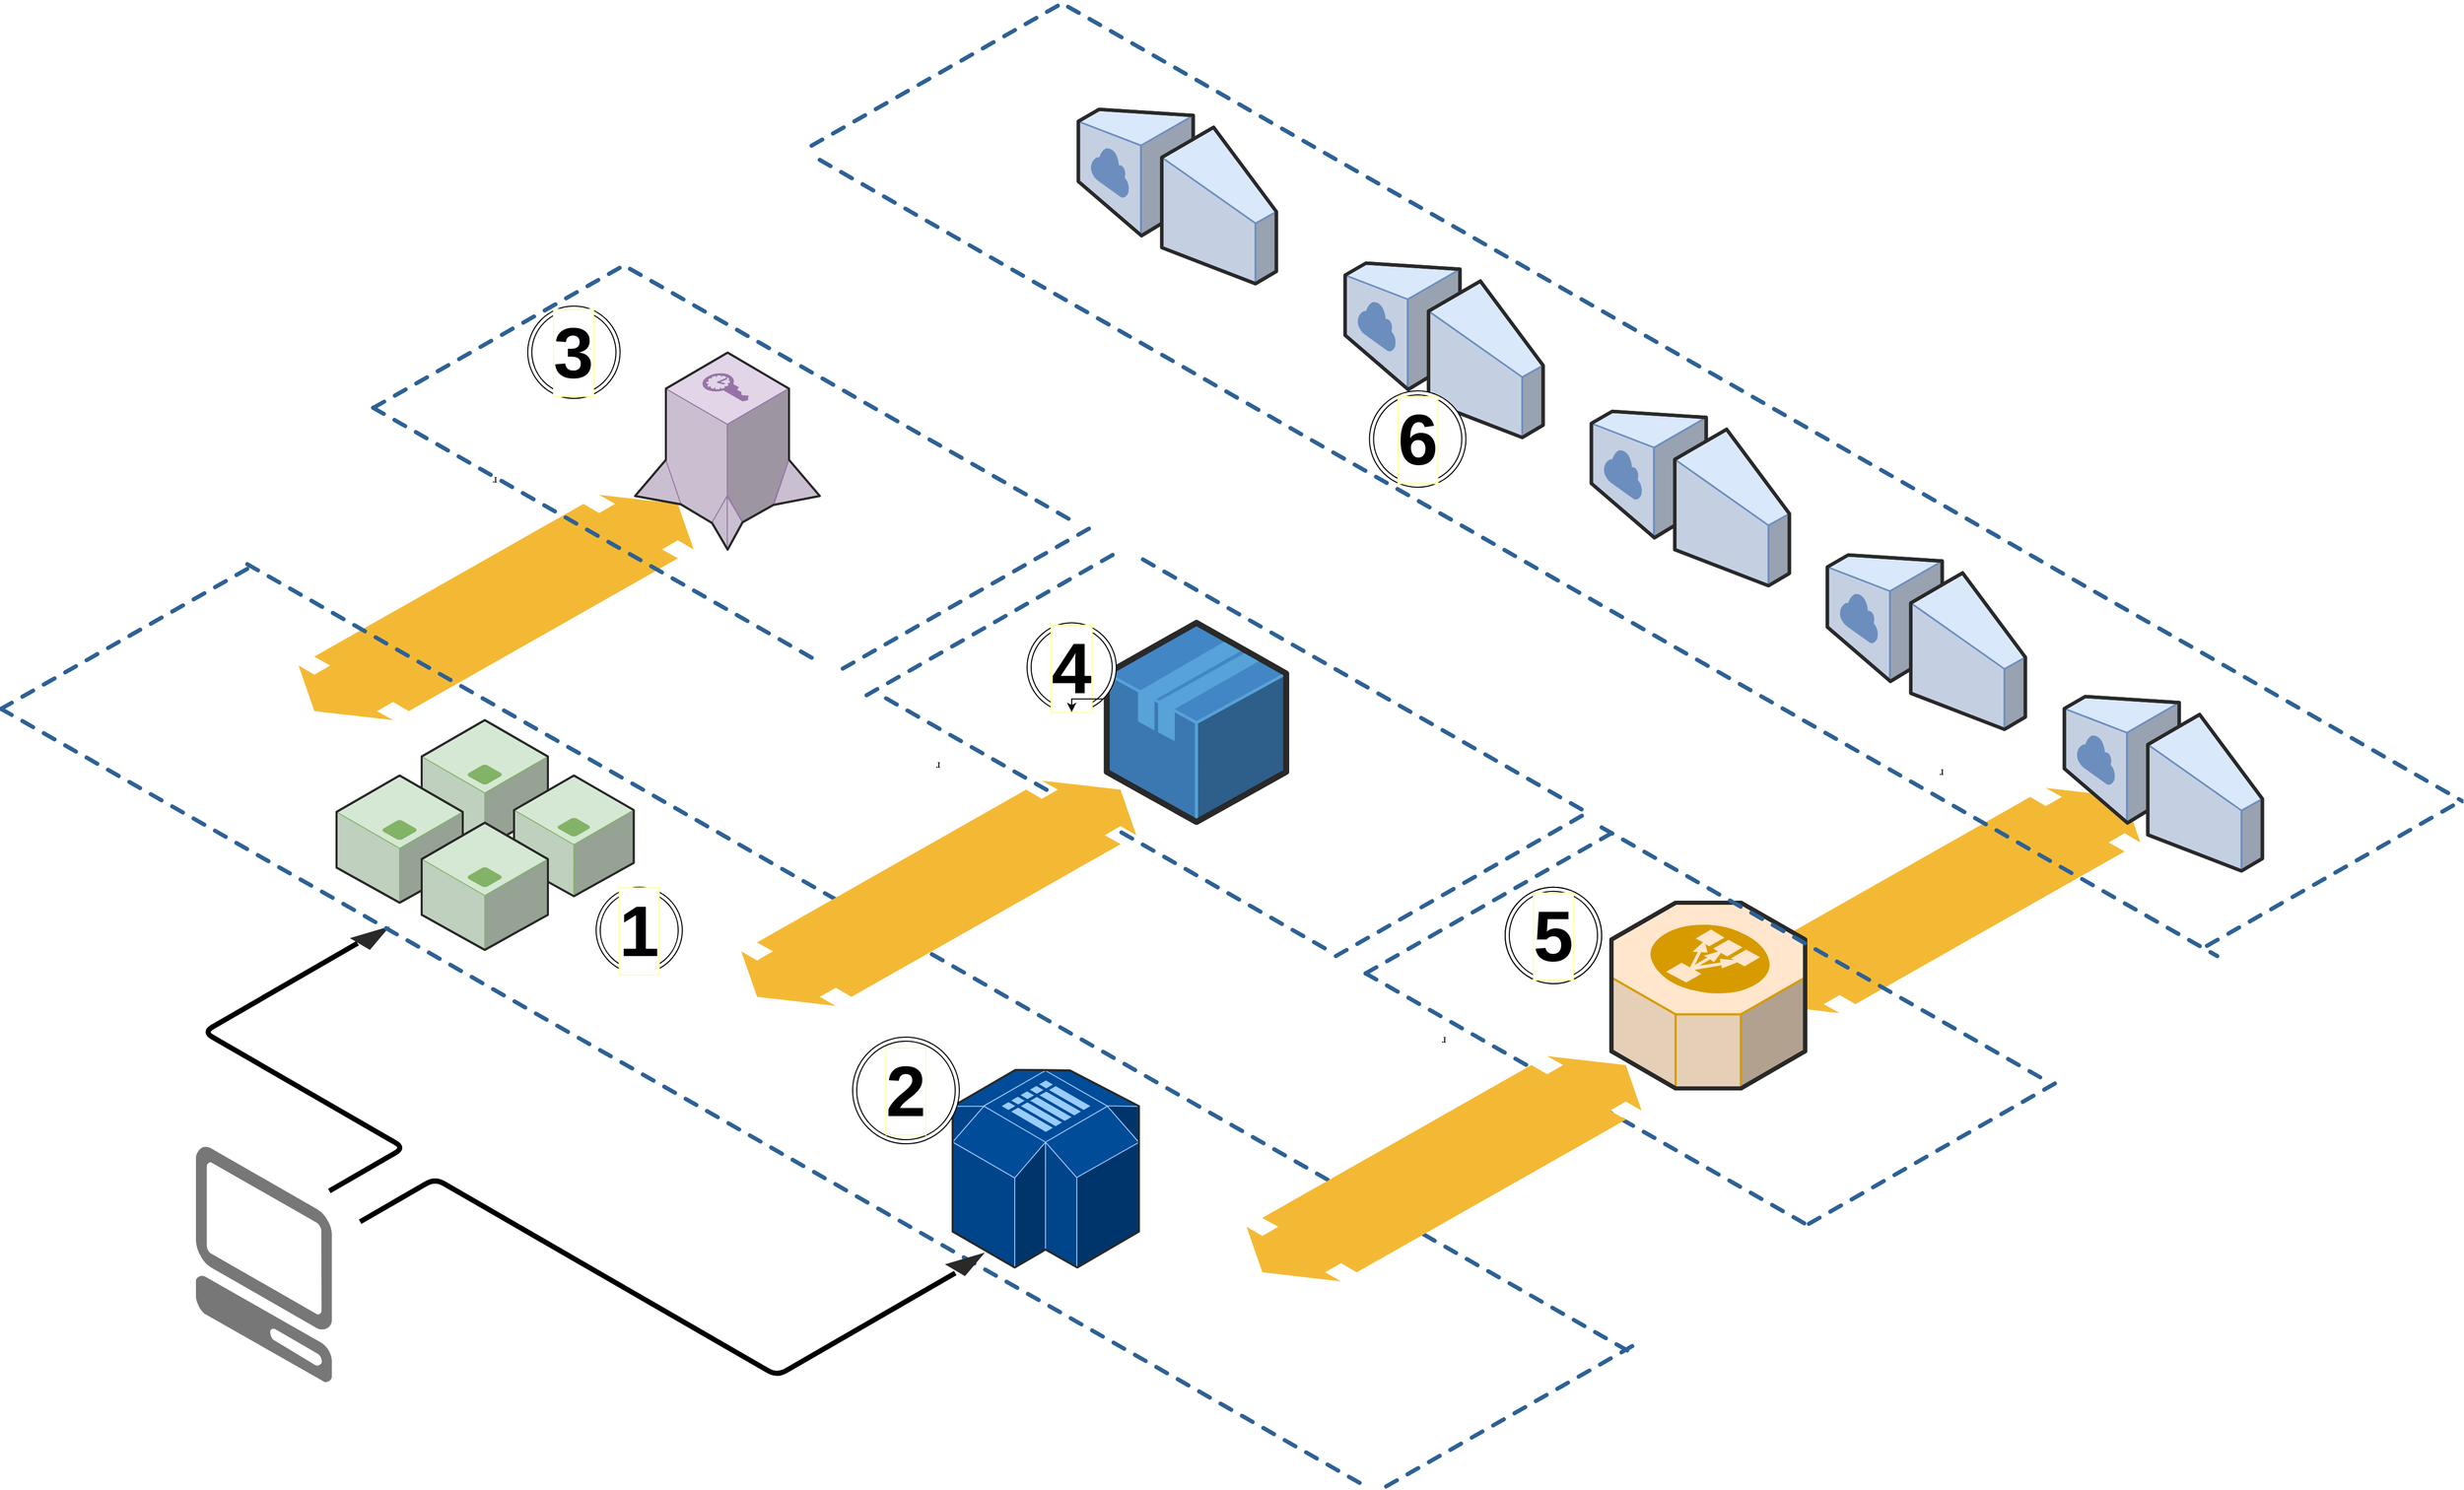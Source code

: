<mxfile version="19.0.0" type="github">
  <diagram name="Page-1" id="aaaa8250-4180-3840-79b5-4cada1eebb92">
    <mxGraphModel dx="3463" dy="1694" grid="1" gridSize="10" guides="1" tooltips="1" connect="1" arrows="1" fold="1" page="1" pageScale="1" pageWidth="850" pageHeight="1100" background="none" math="0" shadow="0">
      <root>
        <mxCell id="0" />
        <mxCell id="1" parent="0" />
        <mxCell id="bYG6zFBtl0ZOo1l9t_b7-15" value="r" style="verticalLabelPosition=bottom;html=1;verticalAlign=top;strokeWidth=1;dashed=0;shape=mxgraph.aws3d.flatDoubleEdge;fillColor=#000000;aspect=fixed;rounded=1;shadow=0;comic=0;fontFamily=Verdana;fontSize=12;flipV=1;rotation=-180;flipH=0;" vertex="1" parent="1">
          <mxGeometry x="2100" y="1117.09" width="385.05" height="219.59" as="geometry" />
        </mxCell>
        <mxCell id="1a8abee3a6cfdf20-38" value="r" style="verticalLabelPosition=bottom;html=1;verticalAlign=top;strokeWidth=1;dashed=0;shape=mxgraph.aws3d.flatDoubleEdge;fillColor=#000000;aspect=fixed;rounded=1;shadow=0;comic=0;fontFamily=Verdana;fontSize=12;flipV=1;rotation=-180;flipH=0;" parent="1" vertex="1">
          <mxGeometry x="690" y="831.41" width="385.05" height="219.59" as="geometry" />
        </mxCell>
        <mxCell id="1a8abee3a6cfdf20-15" value="" style="verticalLabelPosition=bottom;html=1;verticalAlign=top;strokeWidth=1;dashed=0;shape=mxgraph.aws3d.application_server;fillColor=#d5e8d4;strokeColor=#82b366;aspect=fixed;rounded=1;shadow=0;comic=0;fontSize=12" parent="1" vertex="1">
          <mxGeometry x="810" y="1051" width="123" height="124" as="geometry" />
        </mxCell>
        <mxCell id="1a8abee3a6cfdf20-16" value="" style="verticalLabelPosition=bottom;html=1;verticalAlign=top;strokeWidth=1;dashed=0;shape=mxgraph.aws3d.application_server;fillColor=#d5e8d4;strokeColor=#82b366;aspect=fixed;rounded=1;shadow=0;comic=0;fontSize=12" parent="1" vertex="1">
          <mxGeometry x="727" y="1105" width="123" height="124" as="geometry" />
        </mxCell>
        <mxCell id="1a8abee3a6cfdf20-17" value="" style="verticalLabelPosition=bottom;html=1;verticalAlign=top;strokeWidth=1;dashed=0;shape=mxgraph.aws3d.application_server;fillColor=#d5e8d4;strokeColor=#82b366;aspect=fixed;rounded=1;shadow=0;comic=0;fontSize=12" parent="1" vertex="1">
          <mxGeometry x="900" y="1105" width="116.7" height="117.65" as="geometry" />
        </mxCell>
        <mxCell id="1a8abee3a6cfdf20-18" value="" style="verticalLabelPosition=bottom;html=1;verticalAlign=top;strokeWidth=1;dashed=0;shape=mxgraph.aws3d.application_server;fillColor=#d5e8d4;strokeColor=#82b366;aspect=fixed;rounded=1;shadow=0;comic=0;fontSize=12" parent="1" vertex="1">
          <mxGeometry x="810" y="1151" width="123" height="124" as="geometry" />
        </mxCell>
        <mxCell id="1a8abee3a6cfdf20-20" value="" style="verticalLabelPosition=bottom;html=1;verticalAlign=top;strokeWidth=1;dashed=0;shape=mxgraph.aws3d.simpleDb2;fillColor=#004C99;strokeColor=#99CCFF;aspect=fixed;rounded=1;shadow=0;comic=0;fontSize=12" parent="1" vertex="1">
          <mxGeometry x="1327.5" y="1392" width="181.5" height="192.6" as="geometry" />
        </mxCell>
        <mxCell id="d5ac148becb70bc-8" value="" style="verticalLabelPosition=bottom;html=1;verticalAlign=top;strokeWidth=1;dashed=0;shape=mxgraph.aws3d.dashedArrowlessEdge;aspect=fixed;rounded=1;shadow=0;comic=0;fontFamily=Verdana;fontSize=12" parent="1" vertex="1">
          <mxGeometry x="640" y="899" width="1353.03" height="771" as="geometry" />
        </mxCell>
        <mxCell id="d5ac148becb70bc-10" value="" style="verticalLabelPosition=bottom;html=1;verticalAlign=top;strokeWidth=1;dashed=0;shape=mxgraph.aws3d.dashedArrowlessEdge;fillColor=#000000;aspect=fixed;rounded=1;shadow=0;comic=0;fontFamily=Verdana;fontSize=12;fontColor=#000000;flipV=1;" parent="1" vertex="1">
          <mxGeometry x="1190" y="350" width="248" height="141" as="geometry" />
        </mxCell>
        <mxCell id="d5ac148becb70bc-14" value="" style="edgeStyle=isometricEdgeStyle;endArrow=none;html=1;labelBackgroundColor=none;strokeWidth=5;fontFamily=Verdana;fontSize=12;exitX=0.808;exitY=0.717;exitDx=0;exitDy=0;exitPerimeter=0;" parent="1" source="d5ac148becb70bc-15" edge="1">
          <mxGeometry width="50" height="100" relative="1" as="geometry">
            <mxPoint x="457.2" y="1387.62" as="sourcePoint" />
            <mxPoint x="720" y="1510" as="targetPoint" />
            <Array as="points">
              <mxPoint x="710" y="1420" />
              <mxPoint x="667.2" y="1399.62" />
            </Array>
          </mxGeometry>
        </mxCell>
        <mxCell id="d5ac148becb70bc-15" value="" style="verticalLabelPosition=bottom;html=1;verticalAlign=top;strokeWidth=1;dashed=0;shape=mxgraph.aws3d.arrowhead;aspect=fixed;rounded=1;shadow=0;comic=0;fillColor=none;fontFamily=Verdana;fontSize=12;fontColor=#000000;flipV=1;rotation=-180;" parent="1" vertex="1">
          <mxGeometry x="740" y="1252" width="39" height="23" as="geometry" />
        </mxCell>
        <mxCell id="Vzdcr8pOh8rMIk5oe0-6-2" value="" style="verticalLabelPosition=bottom;html=1;verticalAlign=top;strokeWidth=5;align=center;outlineConnect=0;dashed=0;outlineConnect=0;shape=mxgraph.aws3d.client;aspect=fixed;strokeColor=none;fillColor=#777777;fontSize=27;perimeterSpacing=2;" parent="1" vertex="1">
          <mxGeometry x="590" y="1466.5" width="132.69" height="230" as="geometry" />
        </mxCell>
        <mxCell id="wHEeitW1eYaLthOc77aZ-1" value="" style="verticalLabelPosition=bottom;html=1;verticalAlign=top;strokeWidth=1;dashed=0;shape=mxgraph.aws3d.dashedArrowlessEdge;aspect=fixed;rounded=1;shadow=0;comic=0;fontFamily=Verdana;fontSize=12" parent="1" vertex="1">
          <mxGeometry x="1440" y="355.6" width="1359" height="774.4" as="geometry" />
        </mxCell>
        <mxCell id="wHEeitW1eYaLthOc77aZ-2" value="" style="verticalLabelPosition=bottom;html=1;verticalAlign=top;strokeWidth=1;dashed=0;shape=mxgraph.aws3d.dashedArrowlessEdge;aspect=fixed;rounded=1;shadow=0;comic=0;fontFamily=Verdana;fontSize=12" parent="1" vertex="1">
          <mxGeometry x="400" y="1040" width="1333.73" height="760" as="geometry" />
        </mxCell>
        <mxCell id="wHEeitW1eYaLthOc77aZ-3" value="" style="verticalLabelPosition=bottom;html=1;verticalAlign=top;strokeWidth=1;dashed=0;shape=mxgraph.aws3d.dashedArrowlessEdge;fillColor=#000000;aspect=fixed;rounded=1;shadow=0;comic=0;fontFamily=Verdana;fontSize=12;fontColor=#000000;flipV=1;" parent="1" vertex="1">
          <mxGeometry x="400" y="899" width="248" height="141" as="geometry" />
        </mxCell>
        <mxCell id="wHEeitW1eYaLthOc77aZ-4" value="" style="verticalLabelPosition=bottom;html=1;verticalAlign=top;strokeWidth=1;dashed=0;shape=mxgraph.aws3d.dashedArrowlessEdge;aspect=fixed;rounded=1;shadow=0;comic=0;fontFamily=Verdana;fontSize=12;flipV=1;" parent="1" vertex="1">
          <mxGeometry x="1750" y="1656" width="249" height="142" as="geometry" />
        </mxCell>
        <mxCell id="wHEeitW1eYaLthOc77aZ-5" value="" style="edgeStyle=isometricEdgeStyle;endArrow=none;html=1;labelBackgroundColor=none;strokeWidth=5;fontFamily=Verdana;fontSize=12;" parent="1" edge="1">
          <mxGeometry width="50" height="100" relative="1" as="geometry">
            <mxPoint x="1330" y="1590" as="sourcePoint" />
            <mxPoint x="750" y="1540" as="targetPoint" />
            <Array as="points">
              <mxPoint x="1000" y="1600" />
            </Array>
          </mxGeometry>
        </mxCell>
        <mxCell id="wHEeitW1eYaLthOc77aZ-6" value="" style="verticalLabelPosition=bottom;html=1;verticalAlign=top;strokeWidth=1;dashed=0;shape=mxgraph.aws3d.arrowhead;aspect=fixed;rounded=1;shadow=0;comic=0;fillColor=none;fontFamily=Verdana;fontSize=12;fontColor=#000000;flipV=1;rotation=-180;" parent="1" vertex="1">
          <mxGeometry x="1320" y="1570" width="39" height="23" as="geometry" />
        </mxCell>
        <mxCell id="wHEeitW1eYaLthOc77aZ-15" value="" style="verticalLabelPosition=bottom;html=1;verticalAlign=top;strokeWidth=1;dashed=0;shape=mxgraph.aws3d.dashedArrowlessEdge;aspect=fixed;rounded=1;shadow=0;comic=0;fontFamily=Verdana;fontSize=12" parent="1" vertex="1">
          <mxGeometry x="1262.61" y="1029.79" width="428.39" height="244.11" as="geometry" />
        </mxCell>
        <mxCell id="wHEeitW1eYaLthOc77aZ-16" value="" style="verticalLabelPosition=bottom;html=1;verticalAlign=top;strokeWidth=1;dashed=0;shape=mxgraph.aws3d.dashedArrowlessEdge;fillColor=#000000;aspect=fixed;rounded=1;shadow=0;comic=0;fontFamily=Verdana;fontSize=12;fontColor=#000000;flipV=1;" parent="1" vertex="1">
          <mxGeometry x="1220.39" y="859.79" width="248" height="141" as="geometry" />
        </mxCell>
        <mxCell id="wHEeitW1eYaLthOc77aZ-17" value="" style="verticalLabelPosition=bottom;html=1;verticalAlign=top;strokeWidth=1;dashed=0;shape=mxgraph.aws3d.dashedArrowlessEdge;aspect=fixed;rounded=1;shadow=0;comic=0;fontFamily=Verdana;fontSize=12;flipV=1;" parent="1" vertex="1">
          <mxGeometry x="2162" y="1400" width="249" height="142" as="geometry" />
        </mxCell>
        <mxCell id="wHEeitW1eYaLthOc77aZ-18" value="" style="verticalLabelPosition=bottom;html=1;verticalAlign=top;strokeWidth=1;dashed=0;shape=mxgraph.aws3d.dashedArrowlessEdge;aspect=fixed;rounded=1;shadow=0;comic=0;fontFamily=Verdana;fontSize=12" parent="1" vertex="1">
          <mxGeometry x="1513.0" y="894.39" width="428.9" height="244.4" as="geometry" />
        </mxCell>
        <mxCell id="wHEeitW1eYaLthOc77aZ-19" value="" style="verticalLabelPosition=bottom;html=1;verticalAlign=top;strokeWidth=1;dashed=0;shape=mxgraph.aws3d.dashedArrowlessEdge;aspect=fixed;rounded=1;shadow=0;comic=0;fontFamily=Verdana;fontSize=12;flipV=1;" parent="1" vertex="1">
          <mxGeometry x="2550" y="1129" width="249" height="142" as="geometry" />
        </mxCell>
        <mxCell id="wHEeitW1eYaLthOc77aZ-20" value="" style="verticalLabelPosition=bottom;html=1;verticalAlign=top;strokeWidth=1;dashed=0;shape=mxgraph.aws3d.dashedArrowlessEdge;aspect=fixed;rounded=1;shadow=0;comic=0;fontFamily=Verdana;fontSize=12" parent="1" vertex="1">
          <mxGeometry x="1198" y="504.89" width="1362" height="776.11" as="geometry" />
        </mxCell>
        <mxCell id="wHEeitW1eYaLthOc77aZ-21" value="" style="verticalLabelPosition=bottom;html=1;verticalAlign=top;strokeWidth=1;align=center;outlineConnect=0;dashed=0;outlineConnect=0;shape=mxgraph.aws3d.application;fillColor=#4286c5;strokeColor=#57A2D8;aspect=fixed;" parent="1" vertex="1">
          <mxGeometry x="1477.7" y="956.15" width="174.92" height="194.11" as="geometry" />
        </mxCell>
        <mxCell id="wHEeitW1eYaLthOc77aZ-22" value="" style="verticalLabelPosition=bottom;html=1;verticalAlign=top;strokeWidth=1;align=center;outlineConnect=0;dashed=0;outlineConnect=0;shape=mxgraph.aws3d.elasticLoadBalancing;fillColor=#ffe6cc;strokeColor=#d79b00;aspect=fixed;" parent="1" vertex="1">
          <mxGeometry x="1969.53" y="1229" width="188.86" height="181" as="geometry" />
        </mxCell>
        <mxCell id="wHEeitW1eYaLthOc77aZ-24" value="" style="verticalLabelPosition=bottom;html=1;verticalAlign=top;strokeWidth=1;align=center;outlineConnect=0;dashed=0;outlineConnect=0;shape=mxgraph.aws3d.internetGateway;fillColor=#dae8fc;strokeColor=#6c8ebf;aspect=fixed;flipH=1;" parent="1" vertex="1">
          <mxGeometry x="1450" y="455.6" width="192.99" height="170" as="geometry" />
        </mxCell>
        <mxCell id="wHEeitW1eYaLthOc77aZ-25" value="" style="verticalLabelPosition=bottom;html=1;verticalAlign=top;strokeWidth=1;align=center;outlineConnect=0;dashed=0;outlineConnect=0;shape=mxgraph.aws3d.internetGateway;fillColor=#dae8fc;strokeColor=#6c8ebf;aspect=fixed;flipH=1;" parent="1" vertex="1">
          <mxGeometry x="1710" y="605.5" width="192.99" height="170" as="geometry" />
        </mxCell>
        <mxCell id="wHEeitW1eYaLthOc77aZ-26" value="" style="verticalLabelPosition=bottom;html=1;verticalAlign=top;strokeWidth=1;align=center;outlineConnect=0;dashed=0;outlineConnect=0;shape=mxgraph.aws3d.internetGateway;fillColor=#dae8fc;strokeColor=#6c8ebf;aspect=fixed;flipH=1;" parent="1" vertex="1">
          <mxGeometry x="1950" y="750" width="192.99" height="170" as="geometry" />
        </mxCell>
        <mxCell id="wHEeitW1eYaLthOc77aZ-27" value="" style="verticalLabelPosition=bottom;html=1;verticalAlign=top;strokeWidth=1;align=center;outlineConnect=0;dashed=0;outlineConnect=0;shape=mxgraph.aws3d.internetGateway;fillColor=#dae8fc;strokeColor=#6c8ebf;aspect=fixed;flipH=1;" parent="1" vertex="1">
          <mxGeometry x="2180" y="890" width="192.99" height="170" as="geometry" />
        </mxCell>
        <mxCell id="wHEeitW1eYaLthOc77aZ-28" value="" style="verticalLabelPosition=bottom;html=1;verticalAlign=top;strokeWidth=1;align=center;outlineConnect=0;dashed=0;outlineConnect=0;shape=mxgraph.aws3d.internetGateway;fillColor=#dae8fc;strokeColor=#6c8ebf;aspect=fixed;flipH=1;" parent="1" vertex="1">
          <mxGeometry x="2411" y="1028" width="192.99" height="170" as="geometry" />
        </mxCell>
        <mxCell id="wHEeitW1eYaLthOc77aZ-30" value="1" style="ellipse;shape=doubleEllipse;whiteSpace=wrap;html=1;aspect=fixed;labelBackgroundColor=default;fontSize=70;fontStyle=1;labelBorderColor=#FFFF9E;" parent="1" vertex="1">
          <mxGeometry x="980" y="1213.89" width="84" height="84" as="geometry" />
        </mxCell>
        <mxCell id="wHEeitW1eYaLthOc77aZ-31" value="2" style="ellipse;shape=doubleEllipse;whiteSpace=wrap;html=1;aspect=fixed;labelBackgroundColor=default;fontSize=70;fontStyle=1;labelBorderColor=#FFFF9E;" parent="1" vertex="1">
          <mxGeometry x="1230" y="1360" width="104" height="104" as="geometry" />
        </mxCell>
        <mxCell id="wHEeitW1eYaLthOc77aZ-32" value="3" style="ellipse;shape=doubleEllipse;whiteSpace=wrap;html=1;aspect=fixed;labelBackgroundColor=default;fontSize=70;fontStyle=1;labelBorderColor=#FFFF9E;" parent="1" vertex="1">
          <mxGeometry x="913.35" y="647.41" width="90" height="90" as="geometry" />
        </mxCell>
        <mxCell id="wHEeitW1eYaLthOc77aZ-33" value="5" style="ellipse;shape=doubleEllipse;whiteSpace=wrap;html=1;aspect=fixed;labelBackgroundColor=default;fontSize=70;fontStyle=1;labelBorderColor=#FFFF9E;" parent="1" vertex="1">
          <mxGeometry x="1866" y="1213.89" width="94" height="94" as="geometry" />
        </mxCell>
        <mxCell id="wHEeitW1eYaLthOc77aZ-34" value="4" style="ellipse;shape=doubleEllipse;whiteSpace=wrap;html=1;aspect=fixed;labelBackgroundColor=default;fontSize=70;fontStyle=1;labelBorderColor=#FFFF9E;" parent="1" vertex="1">
          <mxGeometry x="1400" y="956.15" width="86.99" height="86.99" as="geometry" />
        </mxCell>
        <mxCell id="bYG6zFBtl0ZOo1l9t_b7-1" value="" style="verticalLabelPosition=bottom;html=1;verticalAlign=top;strokeWidth=1;dashed=0;shape=mxgraph.aws3d.dashedArrowlessEdge;aspect=fixed;rounded=1;shadow=0;comic=0;fontFamily=Verdana;fontSize=12;flipV=1;" vertex="1" parent="1">
          <mxGeometry x="1701.0" y="1139" width="249" height="142" as="geometry" />
        </mxCell>
        <mxCell id="bYG6zFBtl0ZOo1l9t_b7-2" value="" style="verticalLabelPosition=bottom;html=1;verticalAlign=top;strokeWidth=1;dashed=0;shape=mxgraph.aws3d.dashedArrowlessEdge;aspect=fixed;rounded=1;shadow=0;comic=0;fontFamily=Verdana;fontSize=12" vertex="1" parent="1">
          <mxGeometry x="1730" y="1297.89" width="428.39" height="244.11" as="geometry" />
        </mxCell>
        <mxCell id="bYG6zFBtl0ZOo1l9t_b7-4" value="" style="verticalLabelPosition=bottom;html=1;verticalAlign=top;strokeWidth=1;dashed=0;shape=mxgraph.aws3d.dashedArrowlessEdge;aspect=fixed;rounded=1;shadow=0;comic=0;fontFamily=Verdana;fontSize=12" vertex="1" parent="1">
          <mxGeometry x="1960" y="1155.6" width="428.9" height="244.4" as="geometry" />
        </mxCell>
        <mxCell id="bYG6zFBtl0ZOo1l9t_b7-5" value="" style="verticalLabelPosition=bottom;html=1;verticalAlign=top;strokeWidth=1;dashed=0;shape=mxgraph.aws3d.dashedArrowlessEdge;aspect=fixed;rounded=1;shadow=0;comic=0;fontFamily=Verdana;fontSize=12" vertex="1" parent="1">
          <mxGeometry x="762.61" y="746.5" width="428.39" height="244.11" as="geometry" />
        </mxCell>
        <mxCell id="bYG6zFBtl0ZOo1l9t_b7-6" value="" style="verticalLabelPosition=bottom;html=1;verticalAlign=top;strokeWidth=1;dashed=0;shape=mxgraph.aws3d.dashedArrowlessEdge;fillColor=#000000;aspect=fixed;rounded=1;shadow=0;comic=0;fontFamily=Verdana;fontSize=12;fontColor=#000000;flipV=1;" vertex="1" parent="1">
          <mxGeometry x="763.0" y="605.5" width="248" height="141" as="geometry" />
        </mxCell>
        <mxCell id="bYG6zFBtl0ZOo1l9t_b7-7" value="" style="verticalLabelPosition=bottom;html=1;verticalAlign=top;strokeWidth=1;dashed=0;shape=mxgraph.aws3d.dashedArrowlessEdge;aspect=fixed;rounded=1;shadow=0;comic=0;fontFamily=Verdana;fontSize=12" vertex="1" parent="1">
          <mxGeometry x="1013.0" y="611.1" width="428.9" height="244.4" as="geometry" />
        </mxCell>
        <mxCell id="bYG6zFBtl0ZOo1l9t_b7-9" value="" style="verticalLabelPosition=bottom;html=1;verticalAlign=top;strokeWidth=1;dashed=0;shape=mxgraph.aws3d.dashedArrowlessEdge;aspect=fixed;rounded=1;shadow=0;comic=0;fontFamily=Verdana;fontSize=12;flipV=1;" vertex="1" parent="1">
          <mxGeometry x="1243.61" y="884.71" width="249" height="142" as="geometry" />
        </mxCell>
        <mxCell id="bYG6zFBtl0ZOo1l9t_b7-10" value="" style="verticalLabelPosition=bottom;html=1;verticalAlign=top;strokeWidth=1;dashed=0;shape=mxgraph.aws3d.dashedArrowlessEdge;aspect=fixed;rounded=1;shadow=0;comic=0;fontFamily=Verdana;fontSize=12;flipV=1;" vertex="1" parent="1">
          <mxGeometry x="1730.0" y="1155.89" width="249" height="142" as="geometry" />
        </mxCell>
        <mxCell id="bYG6zFBtl0ZOo1l9t_b7-11" style="edgeStyle=orthogonalEdgeStyle;rounded=0;orthogonalLoop=1;jettySize=auto;html=1;exitX=1;exitY=1;exitDx=0;exitDy=0;entryX=0.5;entryY=1;entryDx=0;entryDy=0;" edge="1" parent="1" source="wHEeitW1eYaLthOc77aZ-34" target="wHEeitW1eYaLthOc77aZ-34">
          <mxGeometry relative="1" as="geometry" />
        </mxCell>
        <mxCell id="bYG6zFBtl0ZOo1l9t_b7-12" value="r" style="verticalLabelPosition=bottom;html=1;verticalAlign=top;strokeWidth=1;dashed=0;shape=mxgraph.aws3d.flatDoubleEdge;fillColor=#000000;aspect=fixed;rounded=1;shadow=0;comic=0;fontFamily=Verdana;fontSize=12;flipV=1;rotation=-180;flipH=0;" vertex="1" parent="1">
          <mxGeometry x="1121.48" y="1110" width="385.05" height="219.59" as="geometry" />
        </mxCell>
        <mxCell id="bYG6zFBtl0ZOo1l9t_b7-14" value="6" style="ellipse;shape=doubleEllipse;whiteSpace=wrap;html=1;aspect=fixed;labelBackgroundColor=default;fontSize=70;fontStyle=1;labelBorderColor=#FFFF9E;" vertex="1" parent="1">
          <mxGeometry x="1733.73" y="730" width="94" height="94" as="geometry" />
        </mxCell>
        <mxCell id="bYG6zFBtl0ZOo1l9t_b7-16" value="5" style="ellipse;shape=doubleEllipse;whiteSpace=wrap;html=1;aspect=fixed;labelBackgroundColor=default;fontSize=70;fontStyle=1;labelBorderColor=#FFFF9E;" vertex="1" parent="1">
          <mxGeometry x="1866" y="1213.89" width="94" height="94" as="geometry" />
        </mxCell>
        <mxCell id="bYG6zFBtl0ZOo1l9t_b7-17" value="r" style="verticalLabelPosition=bottom;html=1;verticalAlign=top;strokeWidth=1;dashed=0;shape=mxgraph.aws3d.flatDoubleEdge;fillColor=#000000;aspect=fixed;rounded=1;shadow=0;comic=0;fontFamily=Verdana;fontSize=12;flipV=1;rotation=-180;flipH=0;" vertex="1" parent="1">
          <mxGeometry x="1613.95" y="1378.5" width="385.05" height="219.59" as="geometry" />
        </mxCell>
        <mxCell id="bYG6zFBtl0ZOo1l9t_b7-18" value="" style="verticalLabelPosition=bottom;html=1;verticalAlign=top;strokeWidth=1;align=center;outlineConnect=0;dashed=0;outlineConnect=0;shape=mxgraph.aws3d.securityTokenService;fillColor=#e1d5e7;strokeColor=#9673a6;aspect=fixed;" vertex="1" parent="1">
          <mxGeometry x="1018" y="692.71" width="180" height="192" as="geometry" />
        </mxCell>
      </root>
    </mxGraphModel>
  </diagram>
</mxfile>

